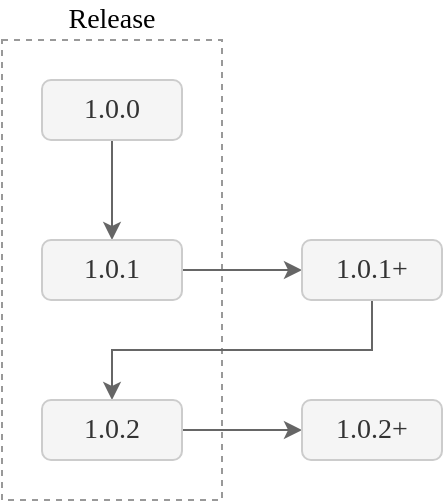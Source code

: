 <mxfile version="13.6.2" type="device" pages="3"><diagram id="uYhb6MGrXuh9n70Tbvud" name="Page-1"><mxGraphModel dx="2062" dy="1182" grid="1" gridSize="10" guides="1" tooltips="1" connect="1" arrows="1" fold="1" page="1" pageScale="1" pageWidth="827" pageHeight="1169" math="0" shadow="0"><root><mxCell id="0"/><mxCell id="1" parent="0"/><mxCell id="eIUZCTZU33zBZtQfrXL5-31" value="" style="rounded=0;whiteSpace=wrap;html=1;fontFamily=Fira Code;fontSize=14;dashed=1;fillColor=none;strokeColor=#999999;" parent="1" vertex="1"><mxGeometry x="60" y="60" width="110" height="230" as="geometry"/></mxCell><mxCell id="eIUZCTZU33zBZtQfrXL5-28" value="" style="edgeStyle=orthogonalEdgeStyle;rounded=0;orthogonalLoop=1;jettySize=auto;html=1;endArrow=classic;endFill=1;strokeColor=#666666;fontFamily=Fira Code;fontSize=14;" parent="1" source="eIUZCTZU33zBZtQfrXL5-1" target="eIUZCTZU33zBZtQfrXL5-27" edge="1"><mxGeometry relative="1" as="geometry"/></mxCell><mxCell id="eIUZCTZU33zBZtQfrXL5-1" value="1.0.0" style="rounded=1;whiteSpace=wrap;html=1;fillColor=#f5f5f5;fontColor=#333333;fontFamily=Fira Code;fontSize=14;fontStyle=0;strokeColor=#CCCCCC;" parent="1" vertex="1"><mxGeometry x="80" y="80" width="70" height="30" as="geometry"/></mxCell><mxCell id="eIUZCTZU33zBZtQfrXL5-30" value="" style="edgeStyle=orthogonalEdgeStyle;rounded=0;orthogonalLoop=1;jettySize=auto;html=1;endArrow=classic;endFill=1;strokeColor=#666666;fontFamily=Fira Code;fontSize=14;" parent="1" source="eIUZCTZU33zBZtQfrXL5-27" target="eIUZCTZU33zBZtQfrXL5-29" edge="1"><mxGeometry relative="1" as="geometry"/></mxCell><mxCell id="eIUZCTZU33zBZtQfrXL5-27" value="1.0.1" style="rounded=1;whiteSpace=wrap;html=1;fillColor=#f5f5f5;fontColor=#333333;fontFamily=Fira Code;fontSize=14;fontStyle=0;strokeColor=#CCCCCC;" parent="1" vertex="1"><mxGeometry x="80" y="160" width="70" height="30" as="geometry"/></mxCell><mxCell id="eIUZCTZU33zBZtQfrXL5-40" style="edgeStyle=orthogonalEdgeStyle;rounded=0;orthogonalLoop=1;jettySize=auto;html=1;exitX=0.5;exitY=1;exitDx=0;exitDy=0;entryX=0.5;entryY=0;entryDx=0;entryDy=0;endArrow=classic;endFill=1;strokeColor=#666666;fontFamily=Fira Code;fontSize=14;" parent="1" source="eIUZCTZU33zBZtQfrXL5-29" target="eIUZCTZU33zBZtQfrXL5-33" edge="1"><mxGeometry relative="1" as="geometry"/></mxCell><mxCell id="eIUZCTZU33zBZtQfrXL5-29" value="1.0.1+" style="rounded=1;whiteSpace=wrap;html=1;fillColor=#f5f5f5;fontColor=#333333;fontFamily=Fira Code;fontSize=14;fontStyle=0;strokeColor=#CCCCCC;" parent="1" vertex="1"><mxGeometry x="210" y="160" width="70" height="30" as="geometry"/></mxCell><mxCell id="eIUZCTZU33zBZtQfrXL5-32" value="Release" style="text;html=1;strokeColor=none;fillColor=none;align=center;verticalAlign=middle;whiteSpace=wrap;rounded=0;dashed=1;fontFamily=Fira Code;fontSize=14;" parent="1" vertex="1"><mxGeometry x="80" y="40" width="70" height="20" as="geometry"/></mxCell><mxCell id="eIUZCTZU33zBZtQfrXL5-41" style="edgeStyle=orthogonalEdgeStyle;rounded=0;orthogonalLoop=1;jettySize=auto;html=1;exitX=1;exitY=0.5;exitDx=0;exitDy=0;endArrow=classic;endFill=1;strokeColor=#666666;fontFamily=Fira Code;fontSize=14;" parent="1" source="eIUZCTZU33zBZtQfrXL5-33" target="eIUZCTZU33zBZtQfrXL5-38" edge="1"><mxGeometry relative="1" as="geometry"/></mxCell><mxCell id="eIUZCTZU33zBZtQfrXL5-33" value="1.0.2" style="rounded=1;whiteSpace=wrap;html=1;fillColor=#f5f5f5;fontColor=#333333;fontFamily=Fira Code;fontSize=14;fontStyle=0;strokeColor=#CCCCCC;" parent="1" vertex="1"><mxGeometry x="80" y="240" width="70" height="30" as="geometry"/></mxCell><mxCell id="eIUZCTZU33zBZtQfrXL5-38" value="1.0.2+" style="rounded=1;whiteSpace=wrap;html=1;fillColor=#f5f5f5;fontColor=#333333;fontFamily=Fira Code;fontSize=14;fontStyle=0;strokeColor=#CCCCCC;" parent="1" vertex="1"><mxGeometry x="210" y="240" width="70" height="30" as="geometry"/></mxCell></root></mxGraphModel></diagram><diagram id="zZskXJcYNrxwVd7ATI8r" name="paths"><mxGraphModel dx="2062" dy="1182" grid="0" gridSize="10" guides="1" tooltips="1" connect="1" arrows="1" fold="1" page="1" pageScale="1" pageWidth="827" pageHeight="1169" math="0" shadow="0"><root><mxCell id="FM1OqCvg9vGaZ-FdDj_W-0"/><mxCell id="FM1OqCvg9vGaZ-FdDj_W-1" parent="FM1OqCvg9vGaZ-FdDj_W-0"/><mxCell id="VznV_vL2GaeqUMwuvdZG-14" value="Patch" style="rounded=0;whiteSpace=wrap;html=1;dashed=1;fillColor=none;verticalAlign=top;strokeColor=#808080;" parent="FM1OqCvg9vGaZ-FdDj_W-1" vertex="1"><mxGeometry x="239.5" y="37" width="196" height="192" as="geometry"/></mxCell><mxCell id="VznV_vL2GaeqUMwuvdZG-13" value="Pre-release" style="rounded=0;whiteSpace=wrap;html=1;dashed=1;fillColor=none;verticalAlign=top;strokeColor=#808080;" parent="FM1OqCvg9vGaZ-FdDj_W-1" vertex="1"><mxGeometry x="261.5" y="125" width="152" height="81" as="geometry"/></mxCell><mxCell id="VznV_vL2GaeqUMwuvdZG-11" value="Minor" style="rounded=0;whiteSpace=wrap;html=1;dashed=1;fillColor=none;verticalAlign=top;strokeColor=#808080;" parent="FM1OqCvg9vGaZ-FdDj_W-1" vertex="1"><mxGeometry x="238" y="262" width="199" height="284" as="geometry"/></mxCell><mxCell id="VznV_vL2GaeqUMwuvdZG-12" value="Pre-release" style="rounded=0;whiteSpace=wrap;html=1;dashed=1;fillColor=none;verticalAlign=top;strokeColor=#808080;" parent="FM1OqCvg9vGaZ-FdDj_W-1" vertex="1"><mxGeometry x="264" y="295" width="147" height="167" as="geometry"/></mxCell><mxCell id="VznV_vL2GaeqUMwuvdZG-2" value="" style="orthogonalLoop=1;jettySize=auto;html=1;elbow=vertical;edgeStyle=orthogonalEdgeStyle;strokeColor=#666666;entryX=0;entryY=0.5;entryDx=0;entryDy=0;" parent="FM1OqCvg9vGaZ-FdDj_W-1" source="VznV_vL2GaeqUMwuvdZG-0" target="VznV_vL2GaeqUMwuvdZG-1" edge="1"><mxGeometry relative="1" as="geometry"/></mxCell><mxCell id="VznV_vL2GaeqUMwuvdZG-6" style="orthogonalLoop=1;jettySize=auto;html=1;exitX=1;exitY=0.5;exitDx=0;exitDy=0;entryX=0;entryY=0.5;entryDx=0;entryDy=0;elbow=vertical;edgeStyle=orthogonalEdgeStyle;strokeColor=#666666;" parent="FM1OqCvg9vGaZ-FdDj_W-1" source="VznV_vL2GaeqUMwuvdZG-0" target="VznV_vL2GaeqUMwuvdZG-3" edge="1"><mxGeometry relative="1" as="geometry"/></mxCell><mxCell id="VznV_vL2GaeqUMwuvdZG-7" style="orthogonalLoop=1;jettySize=auto;html=1;exitX=1;exitY=0.5;exitDx=0;exitDy=0;entryX=0;entryY=0.5;entryDx=0;entryDy=0;elbow=vertical;edgeStyle=orthogonalEdgeStyle;strokeColor=#666666;" parent="FM1OqCvg9vGaZ-FdDj_W-1" source="VznV_vL2GaeqUMwuvdZG-0" target="VznV_vL2GaeqUMwuvdZG-4" edge="1"><mxGeometry relative="1" as="geometry"/></mxCell><mxCell id="VznV_vL2GaeqUMwuvdZG-8" style="orthogonalLoop=1;jettySize=auto;html=1;exitX=1;exitY=0.5;exitDx=0;exitDy=0;entryX=0;entryY=0.5;entryDx=0;entryDy=0;elbow=vertical;edgeStyle=orthogonalEdgeStyle;strokeColor=#666666;" parent="FM1OqCvg9vGaZ-FdDj_W-1" source="VznV_vL2GaeqUMwuvdZG-0" target="VznV_vL2GaeqUMwuvdZG-5" edge="1"><mxGeometry relative="1" as="geometry"/></mxCell><mxCell id="VznV_vL2GaeqUMwuvdZG-10" style="orthogonalLoop=1;jettySize=auto;html=1;exitX=1;exitY=0.5;exitDx=0;exitDy=0;entryX=0;entryY=0.5;entryDx=0;entryDy=0;elbow=vertical;edgeStyle=orthogonalEdgeStyle;strokeColor=#666666;" parent="FM1OqCvg9vGaZ-FdDj_W-1" source="VznV_vL2GaeqUMwuvdZG-0" target="VznV_vL2GaeqUMwuvdZG-9" edge="1"><mxGeometry relative="1" as="geometry"/></mxCell><mxCell id="VznV_vL2GaeqUMwuvdZG-25" style="edgeStyle=orthogonalEdgeStyle;orthogonalLoop=1;jettySize=auto;html=1;exitX=1;exitY=0.5;exitDx=0;exitDy=0;entryX=0;entryY=0.5;entryDx=0;entryDy=0;strokeColor=#666666;fontColor=#000000;" parent="FM1OqCvg9vGaZ-FdDj_W-1" source="VznV_vL2GaeqUMwuvdZG-0" target="VznV_vL2GaeqUMwuvdZG-24" edge="1"><mxGeometry relative="1" as="geometry"/></mxCell><mxCell id="VznV_vL2GaeqUMwuvdZG-26" style="edgeStyle=orthogonalEdgeStyle;orthogonalLoop=1;jettySize=auto;html=1;exitX=1;exitY=0.5;exitDx=0;exitDy=0;entryX=0;entryY=0.5;entryDx=0;entryDy=0;strokeColor=#666666;fontColor=#000000;" parent="FM1OqCvg9vGaZ-FdDj_W-1" source="VznV_vL2GaeqUMwuvdZG-0" target="VznV_vL2GaeqUMwuvdZG-23" edge="1"><mxGeometry relative="1" as="geometry"/></mxCell><mxCell id="VznV_vL2GaeqUMwuvdZG-27" style="edgeStyle=orthogonalEdgeStyle;orthogonalLoop=1;jettySize=auto;html=1;exitX=1;exitY=0.5;exitDx=0;exitDy=0;entryX=0;entryY=0.5;entryDx=0;entryDy=0;strokeColor=#666666;fontColor=#000000;" parent="FM1OqCvg9vGaZ-FdDj_W-1" source="VznV_vL2GaeqUMwuvdZG-0" target="VznV_vL2GaeqUMwuvdZG-22" edge="1"><mxGeometry relative="1" as="geometry"/></mxCell><mxCell id="VznV_vL2GaeqUMwuvdZG-0" value="0.10.8" style="rounded=1;whiteSpace=wrap;html=1;fillColor=#f5f5f5;fontFamily=Fira Code;fontSize=14;fontStyle=0;strokeColor=#666666;" parent="FM1OqCvg9vGaZ-FdDj_W-1" vertex="1"><mxGeometry x="29" y="449" width="110" height="30" as="geometry"/></mxCell><mxCell id="VznV_vL2GaeqUMwuvdZG-1" value="0.11.0-b1" style="rounded=1;whiteSpace=wrap;html=1;fillColor=#dae8fc;fontFamily=Fira Code;fontSize=14;fontStyle=0;strokeColor=#6c8ebf;" parent="FM1OqCvg9vGaZ-FdDj_W-1" vertex="1"><mxGeometry x="282.5" y="335" width="110" height="30" as="geometry"/></mxCell><mxCell id="VznV_vL2GaeqUMwuvdZG-3" value="0.11.0-rc1" style="rounded=1;whiteSpace=wrap;html=1;fillColor=#dae8fc;fontFamily=Fira Code;fontSize=14;fontStyle=0;strokeColor=#6c8ebf;" parent="FM1OqCvg9vGaZ-FdDj_W-1" vertex="1"><mxGeometry x="282.5" y="403" width="110" height="30" as="geometry"/></mxCell><mxCell id="VznV_vL2GaeqUMwuvdZG-4" value="0.11.0" style="rounded=1;whiteSpace=wrap;html=1;fillColor=#dae8fc;fontFamily=Fira Code;fontSize=14;fontStyle=0;strokeColor=#6c8ebf;" parent="FM1OqCvg9vGaZ-FdDj_W-1" vertex="1"><mxGeometry x="282.5" y="486" width="110" height="30" as="geometry"/></mxCell><mxCell id="VznV_vL2GaeqUMwuvdZG-5" value="0.10.9-rc1" style="rounded=1;whiteSpace=wrap;html=1;fillColor=#d5e8d4;fontFamily=Fira Code;fontSize=14;fontStyle=0;strokeColor=#82b366;" parent="FM1OqCvg9vGaZ-FdDj_W-1" vertex="1"><mxGeometry x="282.5" y="155" width="110" height="30" as="geometry"/></mxCell><mxCell id="VznV_vL2GaeqUMwuvdZG-9" value="0.10.9" style="rounded=1;whiteSpace=wrap;html=1;fillColor=#d5e8d4;fontFamily=Fira Code;fontSize=14;fontStyle=0;strokeColor=#82b366;" parent="FM1OqCvg9vGaZ-FdDj_W-1" vertex="1"><mxGeometry x="282.5" y="73" width="110" height="30" as="geometry"/></mxCell><mxCell id="VznV_vL2GaeqUMwuvdZG-20" value="Minor" style="rounded=0;whiteSpace=wrap;html=1;dashed=1;fillColor=none;verticalAlign=top;strokeColor=#808080;" parent="FM1OqCvg9vGaZ-FdDj_W-1" vertex="1"><mxGeometry x="238" y="583" width="199" height="284" as="geometry"/></mxCell><mxCell id="VznV_vL2GaeqUMwuvdZG-21" value="Pre-release" style="rounded=0;whiteSpace=wrap;html=1;dashed=1;fillColor=none;verticalAlign=top;strokeColor=#808080;" parent="FM1OqCvg9vGaZ-FdDj_W-1" vertex="1"><mxGeometry x="264" y="616" width="147" height="167" as="geometry"/></mxCell><mxCell id="VznV_vL2GaeqUMwuvdZG-22" value="1.0.0-a1" style="rounded=1;whiteSpace=wrap;html=1;fillColor=#f8cecc;fontFamily=Fira Code;fontSize=14;fontStyle=0;strokeColor=#b85450;" parent="FM1OqCvg9vGaZ-FdDj_W-1" vertex="1"><mxGeometry x="282.5" y="656" width="110" height="30" as="geometry"/></mxCell><mxCell id="VznV_vL2GaeqUMwuvdZG-23" value="1.0.0-rc1" style="rounded=1;whiteSpace=wrap;html=1;fillColor=#f8cecc;fontFamily=Fira Code;fontSize=14;fontStyle=0;strokeColor=#b85450;" parent="FM1OqCvg9vGaZ-FdDj_W-1" vertex="1"><mxGeometry x="282.5" y="724" width="110" height="30" as="geometry"/></mxCell><mxCell id="VznV_vL2GaeqUMwuvdZG-24" value="1.0.0" style="rounded=1;whiteSpace=wrap;html=1;fillColor=#f8cecc;fontFamily=Fira Code;fontSize=14;fontStyle=0;strokeColor=#b85450;" parent="FM1OqCvg9vGaZ-FdDj_W-1" vertex="1"><mxGeometry x="282.5" y="807" width="110" height="30" as="geometry"/></mxCell><mxCell id="VznV_vL2GaeqUMwuvdZG-37" style="edgeStyle=orthogonalEdgeStyle;orthogonalLoop=1;jettySize=auto;html=1;exitX=0;exitY=0.5;exitDx=0;exitDy=0;entryX=1;entryY=0.5;entryDx=0;entryDy=0;strokeColor=#666666;fontFamily=Fira Code;fontColor=#000000;dashed=1;" parent="FM1OqCvg9vGaZ-FdDj_W-1" source="VznV_vL2GaeqUMwuvdZG-28" target="VznV_vL2GaeqUMwuvdZG-9" edge="1"><mxGeometry relative="1" as="geometry"/></mxCell><mxCell id="VznV_vL2GaeqUMwuvdZG-28" value="bump patch full" style="text;html=1;strokeColor=none;fillColor=none;align=center;verticalAlign=middle;whiteSpace=wrap;rounded=0;dashed=1;fontColor=#000000;fontFamily=Fira Code;" parent="FM1OqCvg9vGaZ-FdDj_W-1" vertex="1"><mxGeometry x="459" y="78" width="123" height="20" as="geometry"/></mxCell><mxCell id="VznV_vL2GaeqUMwuvdZG-43" style="edgeStyle=orthogonalEdgeStyle;orthogonalLoop=1;jettySize=auto;html=1;exitX=0;exitY=0.5;exitDx=0;exitDy=0;entryX=1;entryY=0.5;entryDx=0;entryDy=0;endArrow=classic;endFill=1;strokeColor=#666666;fontFamily=Fira Code;fontColor=#000000;dashed=1;" parent="FM1OqCvg9vGaZ-FdDj_W-1" source="VznV_vL2GaeqUMwuvdZG-29" target="VznV_vL2GaeqUMwuvdZG-4" edge="1"><mxGeometry relative="1" as="geometry"/></mxCell><mxCell id="VznV_vL2GaeqUMwuvdZG-29" value="bump minor full" style="text;html=1;strokeColor=none;fillColor=none;align=center;verticalAlign=middle;whiteSpace=wrap;rounded=0;dashed=1;fontColor=#000000;fontFamily=Fira Code;" parent="FM1OqCvg9vGaZ-FdDj_W-1" vertex="1"><mxGeometry x="459" y="491" width="130" height="20" as="geometry"/></mxCell><mxCell id="VznV_vL2GaeqUMwuvdZG-46" style="edgeStyle=orthogonalEdgeStyle;orthogonalLoop=1;jettySize=auto;html=1;exitX=0;exitY=0.5;exitDx=0;exitDy=0;entryX=1;entryY=0.5;entryDx=0;entryDy=0;endArrow=classic;endFill=1;strokeColor=#666666;fontFamily=Fira Code;fontColor=#000000;dashed=1;" parent="FM1OqCvg9vGaZ-FdDj_W-1" source="VznV_vL2GaeqUMwuvdZG-30" target="VznV_vL2GaeqUMwuvdZG-24" edge="1"><mxGeometry relative="1" as="geometry"/></mxCell><mxCell id="VznV_vL2GaeqUMwuvdZG-30" value="bump major full" style="text;html=1;strokeColor=none;fillColor=none;align=center;verticalAlign=middle;whiteSpace=wrap;rounded=0;dashed=1;fontColor=#000000;fontFamily=Fira Code;" parent="FM1OqCvg9vGaZ-FdDj_W-1" vertex="1"><mxGeometry x="459" y="812" width="127" height="20" as="geometry"/></mxCell><mxCell id="VznV_vL2GaeqUMwuvdZG-40" style="edgeStyle=orthogonalEdgeStyle;orthogonalLoop=1;jettySize=auto;html=1;exitX=0;exitY=0.5;exitDx=0;exitDy=0;entryX=1;entryY=0.5;entryDx=0;entryDy=0;endArrow=classic;endFill=1;strokeColor=#666666;fontFamily=Fira Code;fontColor=#000000;dashed=1;" parent="FM1OqCvg9vGaZ-FdDj_W-1" source="VznV_vL2GaeqUMwuvdZG-31" target="VznV_vL2GaeqUMwuvdZG-5" edge="1"><mxGeometry relative="1" as="geometry"/></mxCell><mxCell id="VznV_vL2GaeqUMwuvdZG-31" value="bump patch gamma" style="text;html=1;strokeColor=none;fillColor=none;align=center;verticalAlign=middle;whiteSpace=wrap;rounded=0;dashed=1;fontColor=#000000;fontFamily=Fira Code;" parent="FM1OqCvg9vGaZ-FdDj_W-1" vertex="1"><mxGeometry x="459" y="160" width="132" height="20" as="geometry"/></mxCell><mxCell id="VznV_vL2GaeqUMwuvdZG-42" style="edgeStyle=orthogonalEdgeStyle;orthogonalLoop=1;jettySize=auto;html=1;exitX=0;exitY=0.5;exitDx=0;exitDy=0;endArrow=classic;endFill=1;strokeColor=#666666;fontFamily=Fira Code;fontColor=#000000;entryX=1;entryY=0.5;entryDx=0;entryDy=0;dashed=1;" parent="FM1OqCvg9vGaZ-FdDj_W-1" source="VznV_vL2GaeqUMwuvdZG-32" target="VznV_vL2GaeqUMwuvdZG-3" edge="1"><mxGeometry relative="1" as="geometry"/></mxCell><mxCell id="VznV_vL2GaeqUMwuvdZG-32" value="bump minor gamma" style="text;html=1;strokeColor=none;fillColor=none;align=center;verticalAlign=middle;whiteSpace=wrap;rounded=0;dashed=1;fontColor=#000000;fontFamily=Fira Code;" parent="FM1OqCvg9vGaZ-FdDj_W-1" vertex="1"><mxGeometry x="459" y="408" width="132" height="20" as="geometry"/></mxCell><mxCell id="VznV_vL2GaeqUMwuvdZG-45" style="edgeStyle=orthogonalEdgeStyle;orthogonalLoop=1;jettySize=auto;html=1;exitX=0;exitY=0.5;exitDx=0;exitDy=0;entryX=1;entryY=0.5;entryDx=0;entryDy=0;endArrow=classic;endFill=1;strokeColor=#666666;fontFamily=Fira Code;fontColor=#000000;dashed=1;" parent="FM1OqCvg9vGaZ-FdDj_W-1" source="VznV_vL2GaeqUMwuvdZG-33" target="VznV_vL2GaeqUMwuvdZG-23" edge="1"><mxGeometry relative="1" as="geometry"/></mxCell><mxCell id="VznV_vL2GaeqUMwuvdZG-33" value="bump major gamma" style="text;html=1;strokeColor=none;fillColor=none;align=center;verticalAlign=middle;whiteSpace=wrap;rounded=0;dashed=1;fontColor=#000000;fontFamily=Fira Code;" parent="FM1OqCvg9vGaZ-FdDj_W-1" vertex="1"><mxGeometry x="459" y="729" width="132" height="20" as="geometry"/></mxCell><mxCell id="VznV_vL2GaeqUMwuvdZG-44" style="edgeStyle=orthogonalEdgeStyle;orthogonalLoop=1;jettySize=auto;html=1;exitX=0;exitY=0.5;exitDx=0;exitDy=0;entryX=1;entryY=0.5;entryDx=0;entryDy=0;endArrow=classic;endFill=1;strokeColor=#666666;fontFamily=Fira Code;fontColor=#000000;dashed=1;" parent="FM1OqCvg9vGaZ-FdDj_W-1" source="VznV_vL2GaeqUMwuvdZG-34" target="VznV_vL2GaeqUMwuvdZG-22" edge="1"><mxGeometry relative="1" as="geometry"/></mxCell><mxCell id="VznV_vL2GaeqUMwuvdZG-34" value="bump major alpha" style="text;html=1;strokeColor=none;fillColor=none;align=center;verticalAlign=middle;whiteSpace=wrap;rounded=0;dashed=1;fontColor=#000000;fontFamily=Fira Code;" parent="FM1OqCvg9vGaZ-FdDj_W-1" vertex="1"><mxGeometry x="459" y="661" width="130.5" height="20" as="geometry"/></mxCell><mxCell id="VznV_vL2GaeqUMwuvdZG-41" style="edgeStyle=orthogonalEdgeStyle;orthogonalLoop=1;jettySize=auto;html=1;exitX=0;exitY=0.5;exitDx=0;exitDy=0;entryX=1;entryY=0.5;entryDx=0;entryDy=0;endArrow=classic;endFill=1;strokeColor=#666666;fontFamily=Fira Code;fontColor=#000000;dashed=1;" parent="FM1OqCvg9vGaZ-FdDj_W-1" source="VznV_vL2GaeqUMwuvdZG-35" target="VznV_vL2GaeqUMwuvdZG-1" edge="1"><mxGeometry relative="1" as="geometry"/></mxCell><mxCell id="VznV_vL2GaeqUMwuvdZG-35" value="bump minor beta" style="text;html=1;strokeColor=none;fillColor=none;align=center;verticalAlign=middle;whiteSpace=wrap;rounded=0;dashed=1;fontColor=#000000;fontFamily=Fira Code;" parent="FM1OqCvg9vGaZ-FdDj_W-1" vertex="1"><mxGeometry x="459" y="340" width="120.5" height="20" as="geometry"/></mxCell></root></mxGraphModel></diagram><diagram id="f5H1L-KfYU3r8U2Kk2M7" name="dependency"><mxGraphModel dx="358" dy="785" grid="0" gridSize="10" guides="1" tooltips="1" connect="1" arrows="1" fold="1" page="1" pageScale="1" pageWidth="827" pageHeight="1169" math="0" shadow="0"><root><mxCell id="ly7ttPhdnsOmWaoUAWaK-0"/><mxCell id="ly7ttPhdnsOmWaoUAWaK-1" parent="ly7ttPhdnsOmWaoUAWaK-0"/><mxCell id="BRgx2a1a9KO94jHnUbv2-9" value="dependency" style="rounded=0;whiteSpace=wrap;html=1;dashed=1;fillColor=none;verticalAlign=top;strokeColor=#B3B3B3;fontStyle=1" parent="ly7ttPhdnsOmWaoUAWaK-1" vertex="1"><mxGeometry x="992" y="139" width="468" height="720" as="geometry"/></mxCell><mxCell id="RyuVWwYYcjN3lwythHAk-4" value="3.9.0-rc1" style="text;html=1;strokeColor=none;fillColor=none;align=center;verticalAlign=middle;whiteSpace=wrap;rounded=0;dashed=1;fontColor=#000000;fontFamily=Fira Code;fontSize=19;" parent="ly7ttPhdnsOmWaoUAWaK-1" vertex="1"><mxGeometry x="1180" y="36" width="121" height="41" as="geometry"/></mxCell><mxCell id="RyuVWwYYcjN3lwythHAk-5" value="{3}.{9}.{0}-{rc}{1}" style="text;html=1;strokeColor=none;fillColor=none;align=center;verticalAlign=middle;whiteSpace=wrap;rounded=0;dashed=1;fontColor=#000000;fontFamily=Fira Code;fontSize=19;" parent="ly7ttPhdnsOmWaoUAWaK-1" vertex="1"><mxGeometry x="1121" y="86" width="239" height="41" as="geometry"/></mxCell><mxCell id="BRgx2a1a9KO94jHnUbv2-5" value="" style="edgeStyle=orthogonalEdgeStyle;rounded=0;orthogonalLoop=1;jettySize=auto;html=1;fontFamily=Fira Code;fontSize=19;fontColor=#99004D;endArrow=diamond;endFill=1;endSize=10;startSize=10;curved=1;startArrow=open;startFill=0;" parent="ly7ttPhdnsOmWaoUAWaK-1" source="BRgx2a1a9KO94jHnUbv2-0" target="BRgx2a1a9KO94jHnUbv2-1" edge="1"><mxGeometry relative="1" as="geometry"/></mxCell><mxCell id="BRgx2a1a9KO94jHnUbv2-0" value="major" style="rounded=1;whiteSpace=wrap;html=1;strokeColor=#6c8ebf;fontSize=19;fillColor=#dae8fc;fontFamily=Fira Code;" parent="ly7ttPhdnsOmWaoUAWaK-1" vertex="1"><mxGeometry x="1157" y="168" width="120" height="44" as="geometry"/></mxCell><mxCell id="BRgx2a1a9KO94jHnUbv2-6" value="" style="edgeStyle=orthogonalEdgeStyle;rounded=0;orthogonalLoop=1;jettySize=auto;html=1;startSize=10;endArrow=diamond;endFill=1;endSize=10;fontFamily=Fira Code;fontSize=19;fontColor=#99004D;curved=1;startArrow=open;startFill=0;" parent="ly7ttPhdnsOmWaoUAWaK-1" source="BRgx2a1a9KO94jHnUbv2-1" target="BRgx2a1a9KO94jHnUbv2-2" edge="1"><mxGeometry relative="1" as="geometry"/></mxCell><mxCell id="BRgx2a1a9KO94jHnUbv2-1" value=".minor" style="rounded=1;whiteSpace=wrap;html=1;strokeColor=#6c8ebf;fontSize=19;fillColor=#dae8fc;fontFamily=Fira Code;" parent="ly7ttPhdnsOmWaoUAWaK-1" vertex="1"><mxGeometry x="1157" y="262" width="120" height="44" as="geometry"/></mxCell><mxCell id="BRgx2a1a9KO94jHnUbv2-2" value=".micro" style="rounded=1;whiteSpace=wrap;html=1;strokeColor=#6c8ebf;fontSize=19;fillColor=#dae8fc;fontFamily=Fira Code;" parent="ly7ttPhdnsOmWaoUAWaK-1" vertex="1"><mxGeometry x="1157" y="356" width="120" height="44" as="geometry"/></mxCell><mxCell id="BRgx2a1a9KO94jHnUbv2-8" value="" style="edgeStyle=orthogonalEdgeStyle;rounded=0;orthogonalLoop=1;jettySize=auto;html=1;startSize=10;endArrow=open;endFill=0;endSize=10;fontFamily=Fira Code;fontSize=19;fontColor=#99004D;curved=1;entryX=1;entryY=0.5;entryDx=0;entryDy=0;startArrow=diamond;startFill=0;" parent="ly7ttPhdnsOmWaoUAWaK-1" source="BRgx2a1a9KO94jHnUbv2-3" target="BRgx2a1a9KO94jHnUbv2-2" edge="1"><mxGeometry relative="1" as="geometry"/></mxCell><mxCell id="BRgx2a1a9KO94jHnUbv2-3" value="-pre" style="rounded=1;whiteSpace=wrap;html=1;strokeColor=#82b366;fontSize=19;fillColor=#d5e8d4;fontFamily=Fira Code;" parent="ly7ttPhdnsOmWaoUAWaK-1" vertex="1"><mxGeometry x="1321" y="417" width="120" height="44" as="geometry"/></mxCell><mxCell id="BRgx2a1a9KO94jHnUbv2-7" value="" style="edgeStyle=orthogonalEdgeStyle;rounded=0;orthogonalLoop=1;jettySize=auto;html=1;startSize=10;endArrow=open;endFill=0;endSize=10;fontFamily=Fira Code;fontSize=19;fontColor=#99004D;curved=1;startArrow=diamond;startFill=1;" parent="ly7ttPhdnsOmWaoUAWaK-1" source="BRgx2a1a9KO94jHnUbv2-4" target="BRgx2a1a9KO94jHnUbv2-3" edge="1"><mxGeometry relative="1" as="geometry"/></mxCell><mxCell id="BRgx2a1a9KO94jHnUbv2-4" value=".prenum" style="rounded=1;whiteSpace=wrap;html=1;strokeColor=#82b366;fontSize=19;fillColor=#d5e8d4;fontFamily=Fira Code;" parent="ly7ttPhdnsOmWaoUAWaK-1" vertex="1"><mxGeometry x="1321" y="502" width="120" height="44" as="geometry"/></mxCell><mxCell id="1SEnftyoFgopgsgksoKJ-3" style="edgeStyle=orthogonalEdgeStyle;curved=1;orthogonalLoop=1;jettySize=auto;html=1;exitX=1;exitY=0.5;exitDx=0;exitDy=0;entryX=0;entryY=0.5;entryDx=0;entryDy=0;startArrow=diamond;startFill=0;startSize=10;endArrow=open;endFill=0;endSize=10;" edge="1" parent="ly7ttPhdnsOmWaoUAWaK-1" source="1SEnftyoFgopgsgksoKJ-0" target="BRgx2a1a9KO94jHnUbv2-4"><mxGeometry relative="1" as="geometry"/></mxCell><mxCell id="1SEnftyoFgopgsgksoKJ-4" style="edgeStyle=orthogonalEdgeStyle;curved=1;orthogonalLoop=1;jettySize=auto;html=1;exitX=0.5;exitY=0;exitDx=0;exitDy=0;entryX=0.5;entryY=1;entryDx=0;entryDy=0;startArrow=diamond;startFill=0;startSize=10;endArrow=open;endFill=0;endSize=10;" edge="1" parent="ly7ttPhdnsOmWaoUAWaK-1" source="1SEnftyoFgopgsgksoKJ-0" target="BRgx2a1a9KO94jHnUbv2-2"><mxGeometry relative="1" as="geometry"/></mxCell><mxCell id="1SEnftyoFgopgsgksoKJ-0" value="+build" style="rounded=1;whiteSpace=wrap;html=1;strokeColor=#d79b00;fontSize=19;fillColor=#ffe6cc;fontFamily=Fira Code;" vertex="1" parent="ly7ttPhdnsOmWaoUAWaK-1"><mxGeometry x="1157" y="568" width="120" height="44" as="geometry"/></mxCell><mxCell id="1SEnftyoFgopgsgksoKJ-2" value="" style="edgeStyle=orthogonalEdgeStyle;orthogonalLoop=1;jettySize=auto;html=1;curved=1;endSize=10;startSize=10;endArrow=open;endFill=0;startArrow=diamond;startFill=1;" edge="1" parent="ly7ttPhdnsOmWaoUAWaK-1" source="1SEnftyoFgopgsgksoKJ-1" target="1SEnftyoFgopgsgksoKJ-0"><mxGeometry relative="1" as="geometry"/></mxCell><mxCell id="1SEnftyoFgopgsgksoKJ-1" value=".buildnum" style="rounded=1;whiteSpace=wrap;html=1;strokeColor=#d79b00;fontSize=19;fillColor=#ffe6cc;fontFamily=Fira Code;" vertex="1" parent="ly7ttPhdnsOmWaoUAWaK-1"><mxGeometry x="1157" y="661" width="120" height="44" as="geometry"/></mxCell><mxCell id="1SEnftyoFgopgsgksoKJ-7" style="edgeStyle=orthogonalEdgeStyle;curved=1;orthogonalLoop=1;jettySize=auto;html=1;exitX=0.5;exitY=0;exitDx=0;exitDy=0;entryX=0;entryY=0.5;entryDx=0;entryDy=0;startArrow=diamond;startFill=0;startSize=10;endArrow=open;endFill=0;endSize=10;" edge="1" parent="ly7ttPhdnsOmWaoUAWaK-1" source="1SEnftyoFgopgsgksoKJ-5" target="BRgx2a1a9KO94jHnUbv2-2"><mxGeometry relative="1" as="geometry"/></mxCell><mxCell id="1SEnftyoFgopgsgksoKJ-8" style="edgeStyle=orthogonalEdgeStyle;curved=1;orthogonalLoop=1;jettySize=auto;html=1;exitX=1;exitY=0.5;exitDx=0;exitDy=0;entryX=0.5;entryY=1;entryDx=0;entryDy=0;startArrow=diamond;startFill=0;startSize=10;endArrow=open;endFill=0;endSize=10;" edge="1" parent="ly7ttPhdnsOmWaoUAWaK-1" source="1SEnftyoFgopgsgksoKJ-5" target="BRgx2a1a9KO94jHnUbv2-4"><mxGeometry relative="1" as="geometry"><Array as="points"><mxPoint x="1381" y="760"/></Array></mxGeometry></mxCell><mxCell id="1SEnftyoFgopgsgksoKJ-5" value="+dev" style="rounded=1;whiteSpace=wrap;html=1;strokeColor=#d79b00;fontSize=19;fillColor=#ffe6cc;fontFamily=Fira Code;" vertex="1" parent="ly7ttPhdnsOmWaoUAWaK-1"><mxGeometry x="1026" y="738" width="120" height="44" as="geometry"/></mxCell><mxCell id="1SEnftyoFgopgsgksoKJ-10" value="order" style="rounded=0;whiteSpace=wrap;html=1;dashed=1;fillColor=none;verticalAlign=top;strokeColor=#B3B3B3;fontStyle=1" vertex="1" parent="ly7ttPhdnsOmWaoUAWaK-1"><mxGeometry x="874" y="139" width="112" height="721" as="geometry"/></mxCell><mxCell id="1SEnftyoFgopgsgksoKJ-11" value="1" style="rounded=1;whiteSpace=wrap;html=1;strokeColor=#6c8ebf;fontSize=19;fillColor=#dae8fc;fontFamily=Fira Code;" vertex="1" parent="ly7ttPhdnsOmWaoUAWaK-1"><mxGeometry x="898" y="168" width="64" height="44" as="geometry"/></mxCell><mxCell id="1SEnftyoFgopgsgksoKJ-12" value="2" style="rounded=1;whiteSpace=wrap;html=1;strokeColor=#6c8ebf;fontSize=19;fillColor=#dae8fc;fontFamily=Fira Code;" vertex="1" parent="ly7ttPhdnsOmWaoUAWaK-1"><mxGeometry x="898" y="262" width="64" height="44" as="geometry"/></mxCell><mxCell id="1SEnftyoFgopgsgksoKJ-13" value="3" style="rounded=1;whiteSpace=wrap;html=1;strokeColor=#6c8ebf;fontSize=19;fillColor=#dae8fc;fontFamily=Fira Code;" vertex="1" parent="ly7ttPhdnsOmWaoUAWaK-1"><mxGeometry x="898" y="356" width="64" height="44" as="geometry"/></mxCell><mxCell id="1SEnftyoFgopgsgksoKJ-14" value="4" style="rounded=1;whiteSpace=wrap;html=1;strokeColor=#82b366;fontSize=19;fillColor=#d5e8d4;fontFamily=Fira Code;" vertex="1" parent="ly7ttPhdnsOmWaoUAWaK-1"><mxGeometry x="898" y="419.5" width="64" height="44" as="geometry"/></mxCell><mxCell id="1SEnftyoFgopgsgksoKJ-15" value="5" style="rounded=1;whiteSpace=wrap;html=1;strokeColor=#82b366;fontSize=19;fillColor=#d5e8d4;fontFamily=Fira Code;" vertex="1" parent="ly7ttPhdnsOmWaoUAWaK-1"><mxGeometry x="898" y="502" width="64" height="44" as="geometry"/></mxCell><mxCell id="1SEnftyoFgopgsgksoKJ-16" value="6" style="rounded=1;whiteSpace=wrap;html=1;strokeColor=#d79b00;fontSize=19;fillColor=#ffe6cc;fontFamily=Fira Code;" vertex="1" parent="ly7ttPhdnsOmWaoUAWaK-1"><mxGeometry x="898" y="568" width="64" height="44" as="geometry"/></mxCell><mxCell id="1SEnftyoFgopgsgksoKJ-17" value="7" style="rounded=1;whiteSpace=wrap;html=1;strokeColor=#d79b00;fontSize=19;fillColor=#ffe6cc;fontFamily=Fira Code;" vertex="1" parent="ly7ttPhdnsOmWaoUAWaK-1"><mxGeometry x="898" y="661" width="64" height="44" as="geometry"/></mxCell><mxCell id="1SEnftyoFgopgsgksoKJ-18" value="8" style="rounded=1;whiteSpace=wrap;html=1;strokeColor=#d79b00;fontSize=19;fillColor=#ffe6cc;fontFamily=Fira Code;" vertex="1" parent="ly7ttPhdnsOmWaoUAWaK-1"><mxGeometry x="898" y="738" width="64" height="44" as="geometry"/></mxCell><mxCell id="1SEnftyoFgopgsgksoKJ-20" value="" style="edgeStyle=orthogonalEdgeStyle;rounded=0;orthogonalLoop=1;jettySize=auto;html=1;startSize=10;endArrow=diamond;endFill=1;endSize=10;fontFamily=Fira Code;fontSize=19;fontColor=#99004D;curved=1;startArrow=open;startFill=0;" edge="1" parent="ly7ttPhdnsOmWaoUAWaK-1"><mxGeometry relative="1" as="geometry"><mxPoint x="1070" y="930" as="sourcePoint"/><mxPoint x="970" y="930" as="targetPoint"/></mxGeometry></mxCell><mxCell id="1SEnftyoFgopgsgksoKJ-21" value="Required child" style="text;html=1;strokeColor=none;fillColor=none;align=center;verticalAlign=middle;whiteSpace=wrap;rounded=0;" vertex="1" parent="ly7ttPhdnsOmWaoUAWaK-1"><mxGeometry x="874" y="919" width="93" height="22" as="geometry"/></mxCell><mxCell id="1SEnftyoFgopgsgksoKJ-22" value="Parent" style="text;html=1;strokeColor=none;fillColor=none;align=center;verticalAlign=middle;whiteSpace=wrap;rounded=0;" vertex="1" parent="ly7ttPhdnsOmWaoUAWaK-1"><mxGeometry x="1077" y="917.5" width="50" height="25" as="geometry"/></mxCell><mxCell id="1SEnftyoFgopgsgksoKJ-23" value="" style="edgeStyle=orthogonalEdgeStyle;rounded=0;orthogonalLoop=1;jettySize=auto;html=1;startSize=10;endArrow=diamond;endFill=0;endSize=10;fontFamily=Fira Code;fontSize=19;fontColor=#99004D;curved=1;startArrow=open;startFill=0;" edge="1" parent="ly7ttPhdnsOmWaoUAWaK-1"><mxGeometry relative="1" as="geometry"><mxPoint x="1070" y="982.5" as="sourcePoint"/><mxPoint x="970" y="982.5" as="targetPoint"/></mxGeometry></mxCell><mxCell id="1SEnftyoFgopgsgksoKJ-24" value="Optional child" style="text;html=1;strokeColor=none;fillColor=none;align=center;verticalAlign=middle;whiteSpace=wrap;rounded=0;" vertex="1" parent="ly7ttPhdnsOmWaoUAWaK-1"><mxGeometry x="874" y="971.5" width="93" height="22" as="geometry"/></mxCell><mxCell id="1SEnftyoFgopgsgksoKJ-25" value="Parent" style="text;html=1;strokeColor=none;fillColor=none;align=center;verticalAlign=middle;whiteSpace=wrap;rounded=0;" vertex="1" parent="ly7ttPhdnsOmWaoUAWaK-1"><mxGeometry x="1077" y="970" width="50" height="25" as="geometry"/></mxCell></root></mxGraphModel></diagram></mxfile>